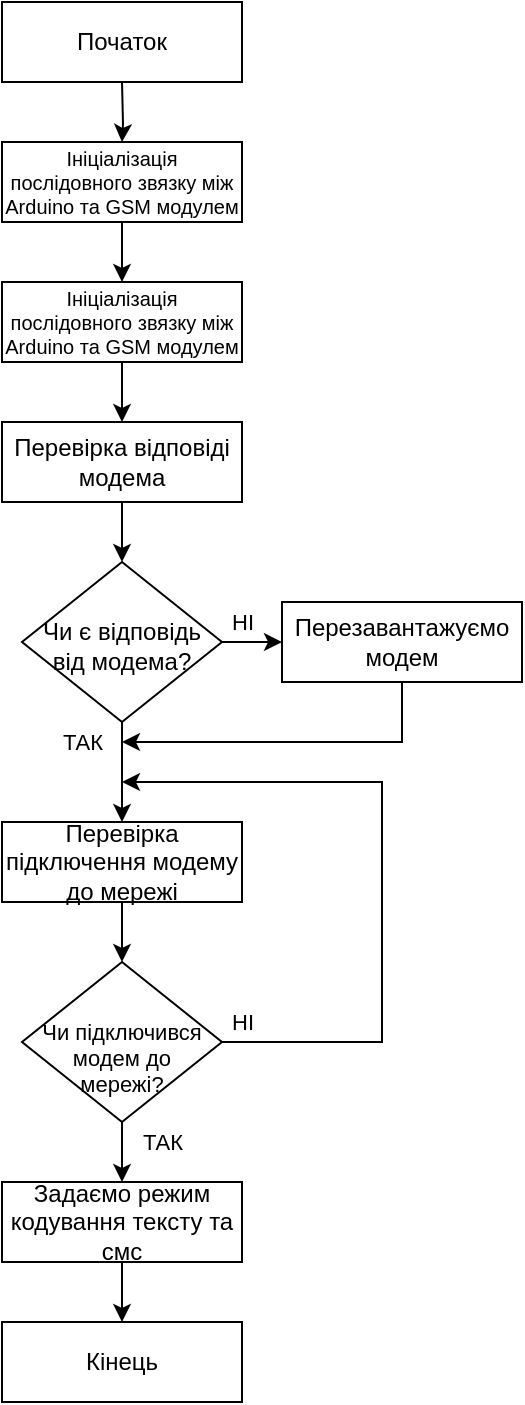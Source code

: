 <mxfile version="15.9.4" type="google"><diagram id="C5RBs43oDa-KdzZeNtuy" name="Page-1"><mxGraphModel dx="1847" dy="790" grid="1" gridSize="10" guides="1" tooltips="1" connect="1" arrows="1" fold="1" page="1" pageScale="1" pageWidth="827" pageHeight="1169" math="0" shadow="0"><root><mxCell id="WIyWlLk6GJQsqaUBKTNV-0"/><mxCell id="WIyWlLk6GJQsqaUBKTNV-1" parent="WIyWlLk6GJQsqaUBKTNV-0"/><mxCell id="MbrOX16obwyiwz5XdWtQ-2" value="" style="edgeStyle=orthogonalEdgeStyle;rounded=0;orthogonalLoop=1;jettySize=auto;html=1;" edge="1" parent="WIyWlLk6GJQsqaUBKTNV-1" source="x4USvYnR-IyUL57rOMDj-1" target="MbrOX16obwyiwz5XdWtQ-0"><mxGeometry relative="1" as="geometry"/></mxCell><mxCell id="x4USvYnR-IyUL57rOMDj-1" value="&lt;font style=&quot;font-size: 10px;&quot;&gt;Ініціалізація послідовного звязку між Arduino та GSM модулем&lt;/font&gt;" style="rounded=0;whiteSpace=wrap;html=1;fontSize=10;" parent="WIyWlLk6GJQsqaUBKTNV-1" vertex="1"><mxGeometry x="160" y="90" width="120" height="40" as="geometry"/></mxCell><mxCell id="x4USvYnR-IyUL57rOMDj-4" value="" style="edgeStyle=orthogonalEdgeStyle;rounded=0;orthogonalLoop=1;jettySize=auto;html=1;" parent="WIyWlLk6GJQsqaUBKTNV-1" target="x4USvYnR-IyUL57rOMDj-1" edge="1"><mxGeometry relative="1" as="geometry"><mxPoint x="220" y="60" as="sourcePoint"/></mxGeometry></mxCell><mxCell id="x4USvYnR-IyUL57rOMDj-64" value="ТАК" style="edgeStyle=orthogonalEdgeStyle;rounded=0;orthogonalLoop=1;jettySize=auto;html=1;" parent="WIyWlLk6GJQsqaUBKTNV-1" source="x4USvYnR-IyUL57rOMDj-30" target="x4USvYnR-IyUL57rOMDj-41" edge="1"><mxGeometry x="-0.6" y="-20" relative="1" as="geometry"><mxPoint as="offset"/></mxGeometry></mxCell><mxCell id="1sxKd3ZolHjcFFEXxihd-4" value="НІ" style="edgeStyle=orthogonalEdgeStyle;rounded=0;orthogonalLoop=1;jettySize=auto;html=1;" parent="WIyWlLk6GJQsqaUBKTNV-1" source="x4USvYnR-IyUL57rOMDj-30" target="x4USvYnR-IyUL57rOMDj-60" edge="1"><mxGeometry x="0.2" y="10" relative="1" as="geometry"><mxPoint as="offset"/></mxGeometry></mxCell><mxCell id="x4USvYnR-IyUL57rOMDj-30" value="Чи є відповідь від модема?" style="rhombus;whiteSpace=wrap;html=1;shadow=0;fontFamily=Helvetica;fontSize=12;align=center;strokeWidth=1;spacing=6;spacingTop=3;" parent="WIyWlLk6GJQsqaUBKTNV-1" vertex="1"><mxGeometry x="170" y="300" width="100" height="80" as="geometry"/></mxCell><mxCell id="x4USvYnR-IyUL57rOMDj-59" value="" style="edgeStyle=orthogonalEdgeStyle;rounded=0;orthogonalLoop=1;jettySize=auto;html=1;" parent="WIyWlLk6GJQsqaUBKTNV-1" source="x4USvYnR-IyUL57rOMDj-41" target="x4USvYnR-IyUL57rOMDj-33" edge="1"><mxGeometry relative="1" as="geometry"/></mxCell><mxCell id="x4USvYnR-IyUL57rOMDj-41" value="Перевірка підключення модему до мережі" style="rounded=0;whiteSpace=wrap;html=1;" parent="WIyWlLk6GJQsqaUBKTNV-1" vertex="1"><mxGeometry x="160" y="430" width="120" height="40" as="geometry"/></mxCell><mxCell id="x4USvYnR-IyUL57rOMDj-42" value="&lt;span&gt;Початок&lt;/span&gt;" style="rounded=0;whiteSpace=wrap;html=1;" parent="WIyWlLk6GJQsqaUBKTNV-1" vertex="1"><mxGeometry x="160" y="20" width="120" height="40" as="geometry"/></mxCell><mxCell id="x4USvYnR-IyUL57rOMDj-48" value="" style="edgeStyle=orthogonalEdgeStyle;rounded=0;orthogonalLoop=1;jettySize=auto;html=1;" parent="WIyWlLk6GJQsqaUBKTNV-1" source="x4USvYnR-IyUL57rOMDj-43" target="x4USvYnR-IyUL57rOMDj-30" edge="1"><mxGeometry relative="1" as="geometry"/></mxCell><mxCell id="x4USvYnR-IyUL57rOMDj-43" value="&lt;span&gt;Перевірка відповіді модема&lt;/span&gt;" style="rounded=0;whiteSpace=wrap;html=1;" parent="WIyWlLk6GJQsqaUBKTNV-1" vertex="1"><mxGeometry x="160" y="230" width="120" height="40" as="geometry"/></mxCell><mxCell id="x4USvYnR-IyUL57rOMDj-58" value="НІ" style="edgeStyle=orthogonalEdgeStyle;rounded=0;orthogonalLoop=1;jettySize=auto;html=1;exitX=1;exitY=0.5;exitDx=0;exitDy=0;" parent="WIyWlLk6GJQsqaUBKTNV-1" source="x4USvYnR-IyUL57rOMDj-33" edge="1"><mxGeometry x="-0.471" y="70" relative="1" as="geometry"><mxPoint x="220" y="410" as="targetPoint"/><Array as="points"><mxPoint x="350" y="540"/><mxPoint x="350" y="410"/></Array><mxPoint as="offset"/></mxGeometry></mxCell><mxCell id="x4USvYnR-IyUL57rOMDj-62" value="ТАК" style="edgeStyle=orthogonalEdgeStyle;rounded=0;orthogonalLoop=1;jettySize=auto;html=1;" parent="WIyWlLk6GJQsqaUBKTNV-1" source="x4USvYnR-IyUL57rOMDj-33" target="x4USvYnR-IyUL57rOMDj-52" edge="1"><mxGeometry x="0.2" y="20" relative="1" as="geometry"><mxPoint as="offset"/></mxGeometry></mxCell><mxCell id="x4USvYnR-IyUL57rOMDj-33" value="Чи підключився модем до мережі?" style="rhombus;whiteSpace=wrap;html=1;shadow=0;fontFamily=Helvetica;fontSize=11;align=center;strokeWidth=1;spacing=6;spacingTop=15;verticalAlign=middle;" parent="WIyWlLk6GJQsqaUBKTNV-1" vertex="1"><mxGeometry x="170" y="500" width="100" height="80" as="geometry"/></mxCell><mxCell id="x4USvYnR-IyUL57rOMDj-63" value="" style="edgeStyle=orthogonalEdgeStyle;rounded=0;orthogonalLoop=1;jettySize=auto;html=1;" parent="WIyWlLk6GJQsqaUBKTNV-1" source="x4USvYnR-IyUL57rOMDj-52" target="x4USvYnR-IyUL57rOMDj-53" edge="1"><mxGeometry relative="1" as="geometry"/></mxCell><mxCell id="x4USvYnR-IyUL57rOMDj-52" value="&lt;span&gt;Задаємо р&lt;/span&gt;ежим кодування тексту та смс" style="rounded=0;whiteSpace=wrap;html=1;" parent="WIyWlLk6GJQsqaUBKTNV-1" vertex="1"><mxGeometry x="160" y="610" width="120" height="40" as="geometry"/></mxCell><mxCell id="x4USvYnR-IyUL57rOMDj-53" value="Кінець" style="rounded=0;whiteSpace=wrap;html=1;" parent="WIyWlLk6GJQsqaUBKTNV-1" vertex="1"><mxGeometry x="160" y="680" width="120" height="40" as="geometry"/></mxCell><mxCell id="1sxKd3ZolHjcFFEXxihd-1" value="" style="edgeStyle=orthogonalEdgeStyle;rounded=0;orthogonalLoop=1;jettySize=auto;html=1;" parent="WIyWlLk6GJQsqaUBKTNV-1" source="x4USvYnR-IyUL57rOMDj-60" edge="1"><mxGeometry relative="1" as="geometry"><mxPoint x="220" y="390" as="targetPoint"/><Array as="points"><mxPoint x="360" y="390"/></Array></mxGeometry></mxCell><mxCell id="x4USvYnR-IyUL57rOMDj-60" value="&lt;span&gt;Перезавантажуємо модем&lt;/span&gt;" style="rounded=0;whiteSpace=wrap;html=1;" parent="WIyWlLk6GJQsqaUBKTNV-1" vertex="1"><mxGeometry x="300" y="320" width="120" height="40" as="geometry"/></mxCell><mxCell id="MbrOX16obwyiwz5XdWtQ-3" value="" style="edgeStyle=orthogonalEdgeStyle;rounded=0;orthogonalLoop=1;jettySize=auto;html=1;" edge="1" parent="WIyWlLk6GJQsqaUBKTNV-1" source="MbrOX16obwyiwz5XdWtQ-0" target="x4USvYnR-IyUL57rOMDj-43"><mxGeometry relative="1" as="geometry"/></mxCell><mxCell id="MbrOX16obwyiwz5XdWtQ-0" value="&lt;font style=&quot;font-size: 10px;&quot;&gt;Ініціалізація послідовного звязку між Arduino та GSM модулем&lt;/font&gt;" style="rounded=0;whiteSpace=wrap;html=1;fontSize=10;" vertex="1" parent="WIyWlLk6GJQsqaUBKTNV-1"><mxGeometry x="160" y="160" width="120" height="40" as="geometry"/></mxCell></root></mxGraphModel></diagram></mxfile>